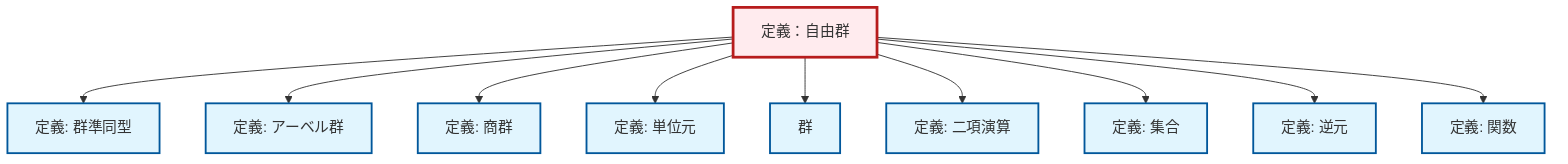 graph TD
    classDef definition fill:#e1f5fe,stroke:#01579b,stroke-width:2px
    classDef theorem fill:#f3e5f5,stroke:#4a148c,stroke-width:2px
    classDef axiom fill:#fff3e0,stroke:#e65100,stroke-width:2px
    classDef example fill:#e8f5e9,stroke:#1b5e20,stroke-width:2px
    classDef current fill:#ffebee,stroke:#b71c1c,stroke-width:3px
    def-function["定義: 関数"]:::definition
    def-abelian-group["定義: アーベル群"]:::definition
    def-quotient-group["定義: 商群"]:::definition
    def-set["定義: 集合"]:::definition
    def-identity-element["定義: 単位元"]:::definition
    def-homomorphism["定義: 群準同型"]:::definition
    def-binary-operation["定義: 二項演算"]:::definition
    def-free-group["定義：自由群"]:::definition
    def-group["群"]:::definition
    def-inverse-element["定義: 逆元"]:::definition
    def-free-group --> def-homomorphism
    def-free-group --> def-abelian-group
    def-free-group --> def-quotient-group
    def-free-group --> def-identity-element
    def-free-group --> def-group
    def-free-group --> def-binary-operation
    def-free-group --> def-set
    def-free-group --> def-inverse-element
    def-free-group --> def-function
    class def-free-group current